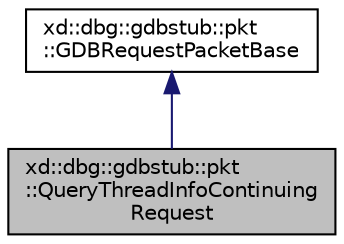 digraph "xd::dbg::gdbstub::pkt::QueryThreadInfoContinuingRequest"
{
  edge [fontname="Helvetica",fontsize="10",labelfontname="Helvetica",labelfontsize="10"];
  node [fontname="Helvetica",fontsize="10",shape=record];
  Node2 [label="xd::dbg::gdbstub::pkt\l::QueryThreadInfoContinuing\lRequest",height=0.2,width=0.4,color="black", fillcolor="grey75", style="filled", fontcolor="black"];
  Node3 -> Node2 [dir="back",color="midnightblue",fontsize="10",style="solid"];
  Node3 [label="xd::dbg::gdbstub::pkt\l::GDBRequestPacketBase",height=0.2,width=0.4,color="black", fillcolor="white", style="filled",URL="$classxd_1_1dbg_1_1gdbstub_1_1pkt_1_1_g_d_b_request_packet_base.html"];
}

